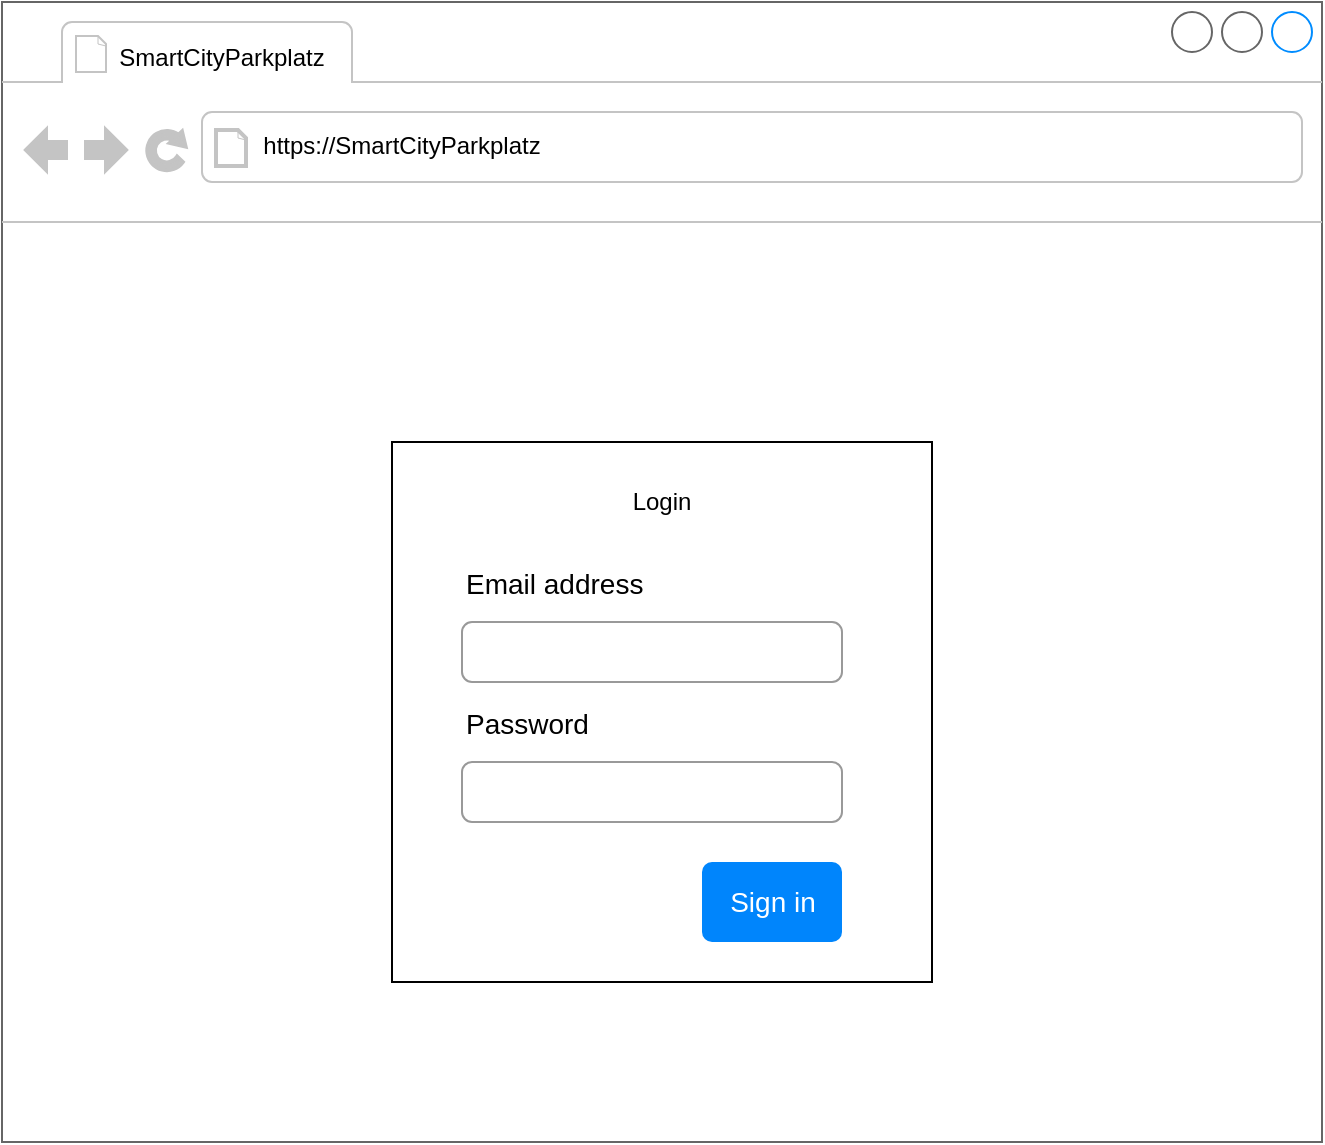 <mxfile version="13.0.9" type="device"><diagram name="Page-1" id="03018318-947c-dd8e-b7a3-06fadd420f32"><mxGraphModel dx="1422" dy="1595" grid="1" gridSize="10" guides="1" tooltips="1" connect="1" arrows="1" fold="1" page="1" pageScale="1" pageWidth="1100" pageHeight="850" background="#ffffff" math="0" shadow="0"><root><mxCell id="0"/><mxCell id="1" parent="0"/><mxCell id="51fIdYhcvPv2sYor7N1j-1" value="" style="strokeWidth=1;shadow=0;dashed=0;align=center;html=1;shape=mxgraph.mockup.containers.browserWindow;rSize=0;strokeColor=#666666;strokeColor2=#008cff;strokeColor3=#c4c4c4;mainText=,;recursiveResize=0;" vertex="1" parent="1"><mxGeometry y="-850" width="660" height="570" as="geometry"/></mxCell><mxCell id="51fIdYhcvPv2sYor7N1j-4" value="" style="whiteSpace=wrap;html=1;aspect=fixed;" vertex="1" parent="51fIdYhcvPv2sYor7N1j-1"><mxGeometry x="195" y="220" width="270" height="270" as="geometry"/></mxCell><mxCell id="51fIdYhcvPv2sYor7N1j-5" value="Login" style="text;html=1;strokeColor=none;fillColor=none;align=center;verticalAlign=middle;whiteSpace=wrap;rounded=0;" vertex="1" parent="51fIdYhcvPv2sYor7N1j-1"><mxGeometry x="310" y="240" width="40" height="20" as="geometry"/></mxCell><mxCell id="51fIdYhcvPv2sYor7N1j-6" value="Email address" style="fillColor=none;strokeColor=none;align=left;fontSize=14;" vertex="1" parent="51fIdYhcvPv2sYor7N1j-1"><mxGeometry width="200" height="40" relative="1" as="geometry"><mxPoint x="230" y="270" as="offset"/></mxGeometry></mxCell><mxCell id="51fIdYhcvPv2sYor7N1j-9" value="Password" style="fillColor=none;strokeColor=none;align=left;fontSize=14;" vertex="1" parent="51fIdYhcvPv2sYor7N1j-1"><mxGeometry width="230" height="40" relative="1" as="geometry"><mxPoint x="230" y="340" as="offset"/></mxGeometry></mxCell><mxCell id="51fIdYhcvPv2sYor7N1j-10" value="" style="html=1;shadow=0;dashed=0;shape=mxgraph.bootstrap.rrect;rSize=5;fillColor=none;strokeColor=#999999;align=left;spacing=15;fontSize=14;fontColor=#6C767D;" vertex="1" parent="51fIdYhcvPv2sYor7N1j-1"><mxGeometry width="190" height="30" relative="1" as="geometry"><mxPoint x="230" y="380" as="offset"/></mxGeometry></mxCell><mxCell id="51fIdYhcvPv2sYor7N1j-12" value="Sign in" style="html=1;shadow=0;dashed=0;shape=mxgraph.bootstrap.rrect;rSize=5;fillColor=#0085FC;strokeColor=none;align=center;fontSize=14;fontColor=#FFFFFF;" vertex="1" parent="51fIdYhcvPv2sYor7N1j-1"><mxGeometry width="70" height="40" relative="1" as="geometry"><mxPoint x="350" y="430" as="offset"/></mxGeometry></mxCell><mxCell id="51fIdYhcvPv2sYor7N1j-15" value="" style="html=1;shadow=0;dashed=0;shape=mxgraph.bootstrap.rrect;rSize=5;fillColor=none;strokeColor=#999999;align=left;spacing=15;fontSize=14;fontColor=#6C767D;" vertex="1" parent="51fIdYhcvPv2sYor7N1j-1"><mxGeometry x="230" y="310" width="190" height="30" as="geometry"><mxPoint x="230" y="380" as="offset"/></mxGeometry></mxCell><mxCell id="51fIdYhcvPv2sYor7N1j-24" value="https://SmartCityParkplatz" style="text;html=1;strokeColor=none;fillColor=none;align=center;verticalAlign=middle;whiteSpace=wrap;rounded=0;" vertex="1" parent="51fIdYhcvPv2sYor7N1j-1"><mxGeometry x="130" y="60" width="140" height="24" as="geometry"/></mxCell><mxCell id="51fIdYhcvPv2sYor7N1j-40" value="SmartCityParkplatz" style="text;html=1;strokeColor=none;fillColor=none;align=center;verticalAlign=middle;whiteSpace=wrap;rounded=0;" vertex="1" parent="51fIdYhcvPv2sYor7N1j-1"><mxGeometry x="60" y="20" width="100" height="16" as="geometry"/></mxCell></root></mxGraphModel></diagram></mxfile>